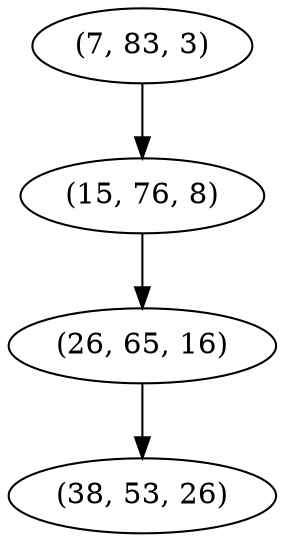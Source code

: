 digraph tree {
    "(7, 83, 3)";
    "(15, 76, 8)";
    "(26, 65, 16)";
    "(38, 53, 26)";
    "(7, 83, 3)" -> "(15, 76, 8)";
    "(15, 76, 8)" -> "(26, 65, 16)";
    "(26, 65, 16)" -> "(38, 53, 26)";
}
